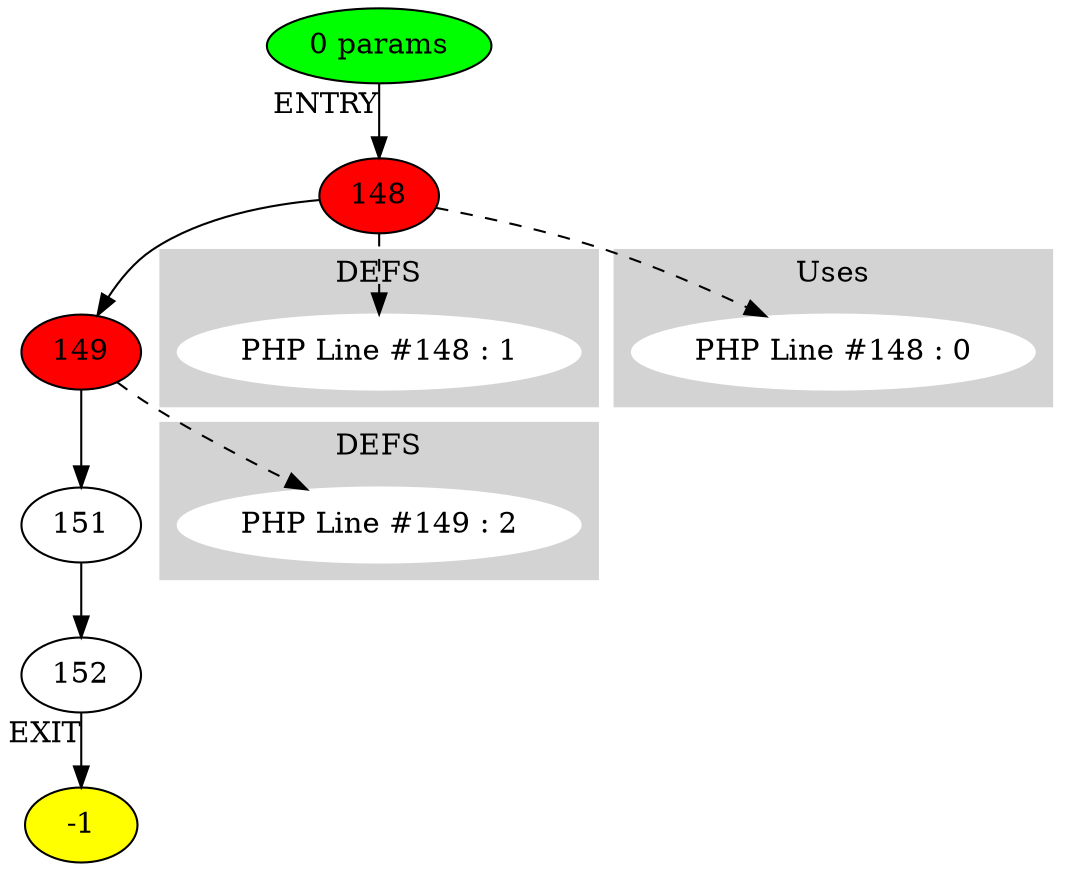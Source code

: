 digraph testName {
0 [label="148" , fillcolor = red, style = filled];
1 [label="149" , fillcolor = red, style = filled];
2 [label="151"];
3 [label="152"];
0 -> 1;
1 -> 2;
2 -> 3;
-2 -> 0[xlabel="ENTRY"];
3 -> -1[xlabel="EXIT"];
-2 [fillcolor = green, style = filled]-1 [fillcolor= yellow, style = filled] subgraph cluster_g_0 { style=filled; color=lightgrey; node [style=filled,color=white]; g_0[label= "PHP Line #148 : 1"];label = "DEFS";}
0 -> g_0 [style="dashed"];
subgraph cluster_g_1 { style=filled; color=lightgrey; node [style=filled,color=white]; g_1[label= "PHP Line #149 : 2"];label = "DEFS";}
1 -> g_1 [style="dashed"];
subgraph cluster_use_0 { style=filled; color=lightgrey; node [style=filled,color=white]; use_0_0[label= "PHP Line #148 : 0"];label = "Uses";}
0 -> use_0_0 [style="dashed"];
-2 [label="0 params"];
}
